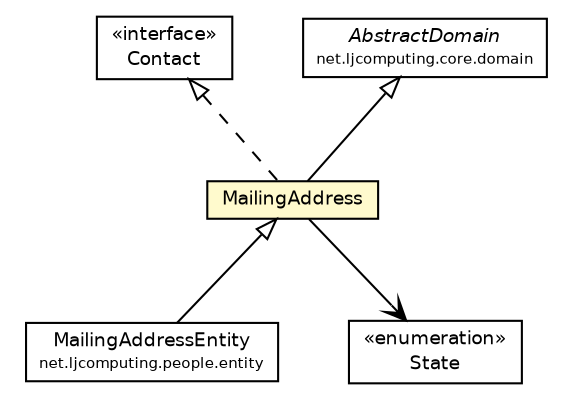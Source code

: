#!/usr/local/bin/dot
#
# Class diagram 
# Generated by UMLGraph version R5_6 (http://www.umlgraph.org/)
#

digraph G {
	edge [fontname="Helvetica",fontsize=10,labelfontname="Helvetica",labelfontsize=10];
	node [fontname="Helvetica",fontsize=10,shape=plaintext];
	nodesep=0.25;
	ranksep=0.5;
	// net.ljcomputing.people.entity.MailingAddressEntity
	c847 [label=<<table title="net.ljcomputing.people.entity.MailingAddressEntity" border="0" cellborder="1" cellspacing="0" cellpadding="2" port="p" href="../entity/MailingAddressEntity.html">
		<tr><td><table border="0" cellspacing="0" cellpadding="1">
<tr><td align="center" balign="center"> MailingAddressEntity </td></tr>
<tr><td align="center" balign="center"><font point-size="7.0"> net.ljcomputing.people.entity </font></td></tr>
		</table></td></tr>
		</table>>, URL="../entity/MailingAddressEntity.html", fontname="Helvetica", fontcolor="black", fontsize=9.0];
	// net.ljcomputing.people.domain.State
	c855 [label=<<table title="net.ljcomputing.people.domain.State" border="0" cellborder="1" cellspacing="0" cellpadding="2" port="p" href="./State.html">
		<tr><td><table border="0" cellspacing="0" cellpadding="1">
<tr><td align="center" balign="center"> &#171;enumeration&#187; </td></tr>
<tr><td align="center" balign="center"> State </td></tr>
		</table></td></tr>
		</table>>, URL="./State.html", fontname="Helvetica", fontcolor="black", fontsize=9.0];
	// net.ljcomputing.people.domain.MailingAddress
	c861 [label=<<table title="net.ljcomputing.people.domain.MailingAddress" border="0" cellborder="1" cellspacing="0" cellpadding="2" port="p" bgcolor="lemonChiffon" href="./MailingAddress.html">
		<tr><td><table border="0" cellspacing="0" cellpadding="1">
<tr><td align="center" balign="center"> MailingAddress </td></tr>
		</table></td></tr>
		</table>>, URL="./MailingAddress.html", fontname="Helvetica", fontcolor="black", fontsize=9.0];
	// net.ljcomputing.people.domain.Contact
	c863 [label=<<table title="net.ljcomputing.people.domain.Contact" border="0" cellborder="1" cellspacing="0" cellpadding="2" port="p" href="./Contact.html">
		<tr><td><table border="0" cellspacing="0" cellpadding="1">
<tr><td align="center" balign="center"> &#171;interface&#187; </td></tr>
<tr><td align="center" balign="center"> Contact </td></tr>
		</table></td></tr>
		</table>>, URL="./Contact.html", fontname="Helvetica", fontcolor="black", fontsize=9.0];
	//net.ljcomputing.people.entity.MailingAddressEntity extends net.ljcomputing.people.domain.MailingAddress
	c861:p -> c847:p [dir=back,arrowtail=empty];
	//net.ljcomputing.people.domain.MailingAddress extends net.ljcomputing.core.domain.AbstractDomain
	c876:p -> c861:p [dir=back,arrowtail=empty];
	//net.ljcomputing.people.domain.MailingAddress implements net.ljcomputing.people.domain.Contact
	c863:p -> c861:p [dir=back,arrowtail=empty,style=dashed];
	// net.ljcomputing.people.domain.MailingAddress NAVASSOC net.ljcomputing.people.domain.State
	c861:p -> c855:p [taillabel="", label="", headlabel="", fontname="Helvetica", fontcolor="black", fontsize=10.0, color="black", arrowhead=open];
	// net.ljcomputing.core.domain.AbstractDomain
	c876 [label=<<table title="net.ljcomputing.core.domain.AbstractDomain" border="0" cellborder="1" cellspacing="0" cellpadding="2" port="p">
		<tr><td><table border="0" cellspacing="0" cellpadding="1">
<tr><td align="center" balign="center"><font face="Helvetica-Oblique"> AbstractDomain </font></td></tr>
<tr><td align="center" balign="center"><font point-size="7.0"> net.ljcomputing.core.domain </font></td></tr>
		</table></td></tr>
		</table>>, URL="null", fontname="Helvetica", fontcolor="black", fontsize=9.0];
}


